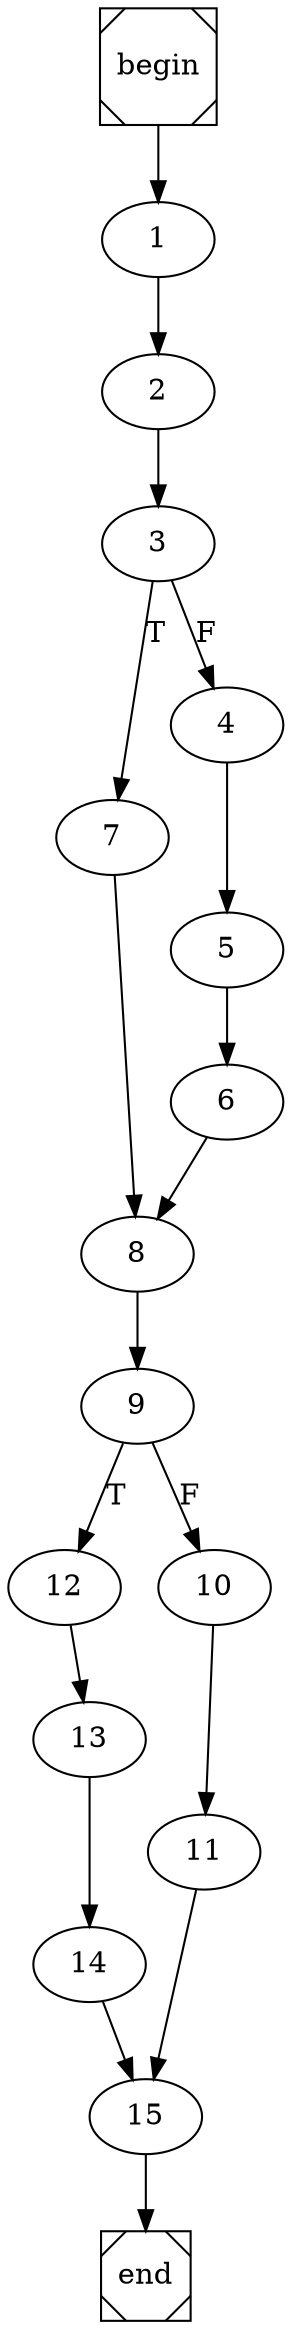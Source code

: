 digraph cfg {
	begin [shape=Msquare];
	end [shape=Msquare];
	begin -> 1;	1 -> 2;	2 -> 3;	3 -> 7[label=T];	3 -> 4[label=F];	4 -> 5;	5 -> 6;	6 -> 8;	7 -> 8;	8 -> 9;	9 -> 12[label=T];	9 -> 10[label=F];	10 -> 11;	11 -> 15;	12 -> 13;	13 -> 14;	14 -> 15;	15 -> end;}
